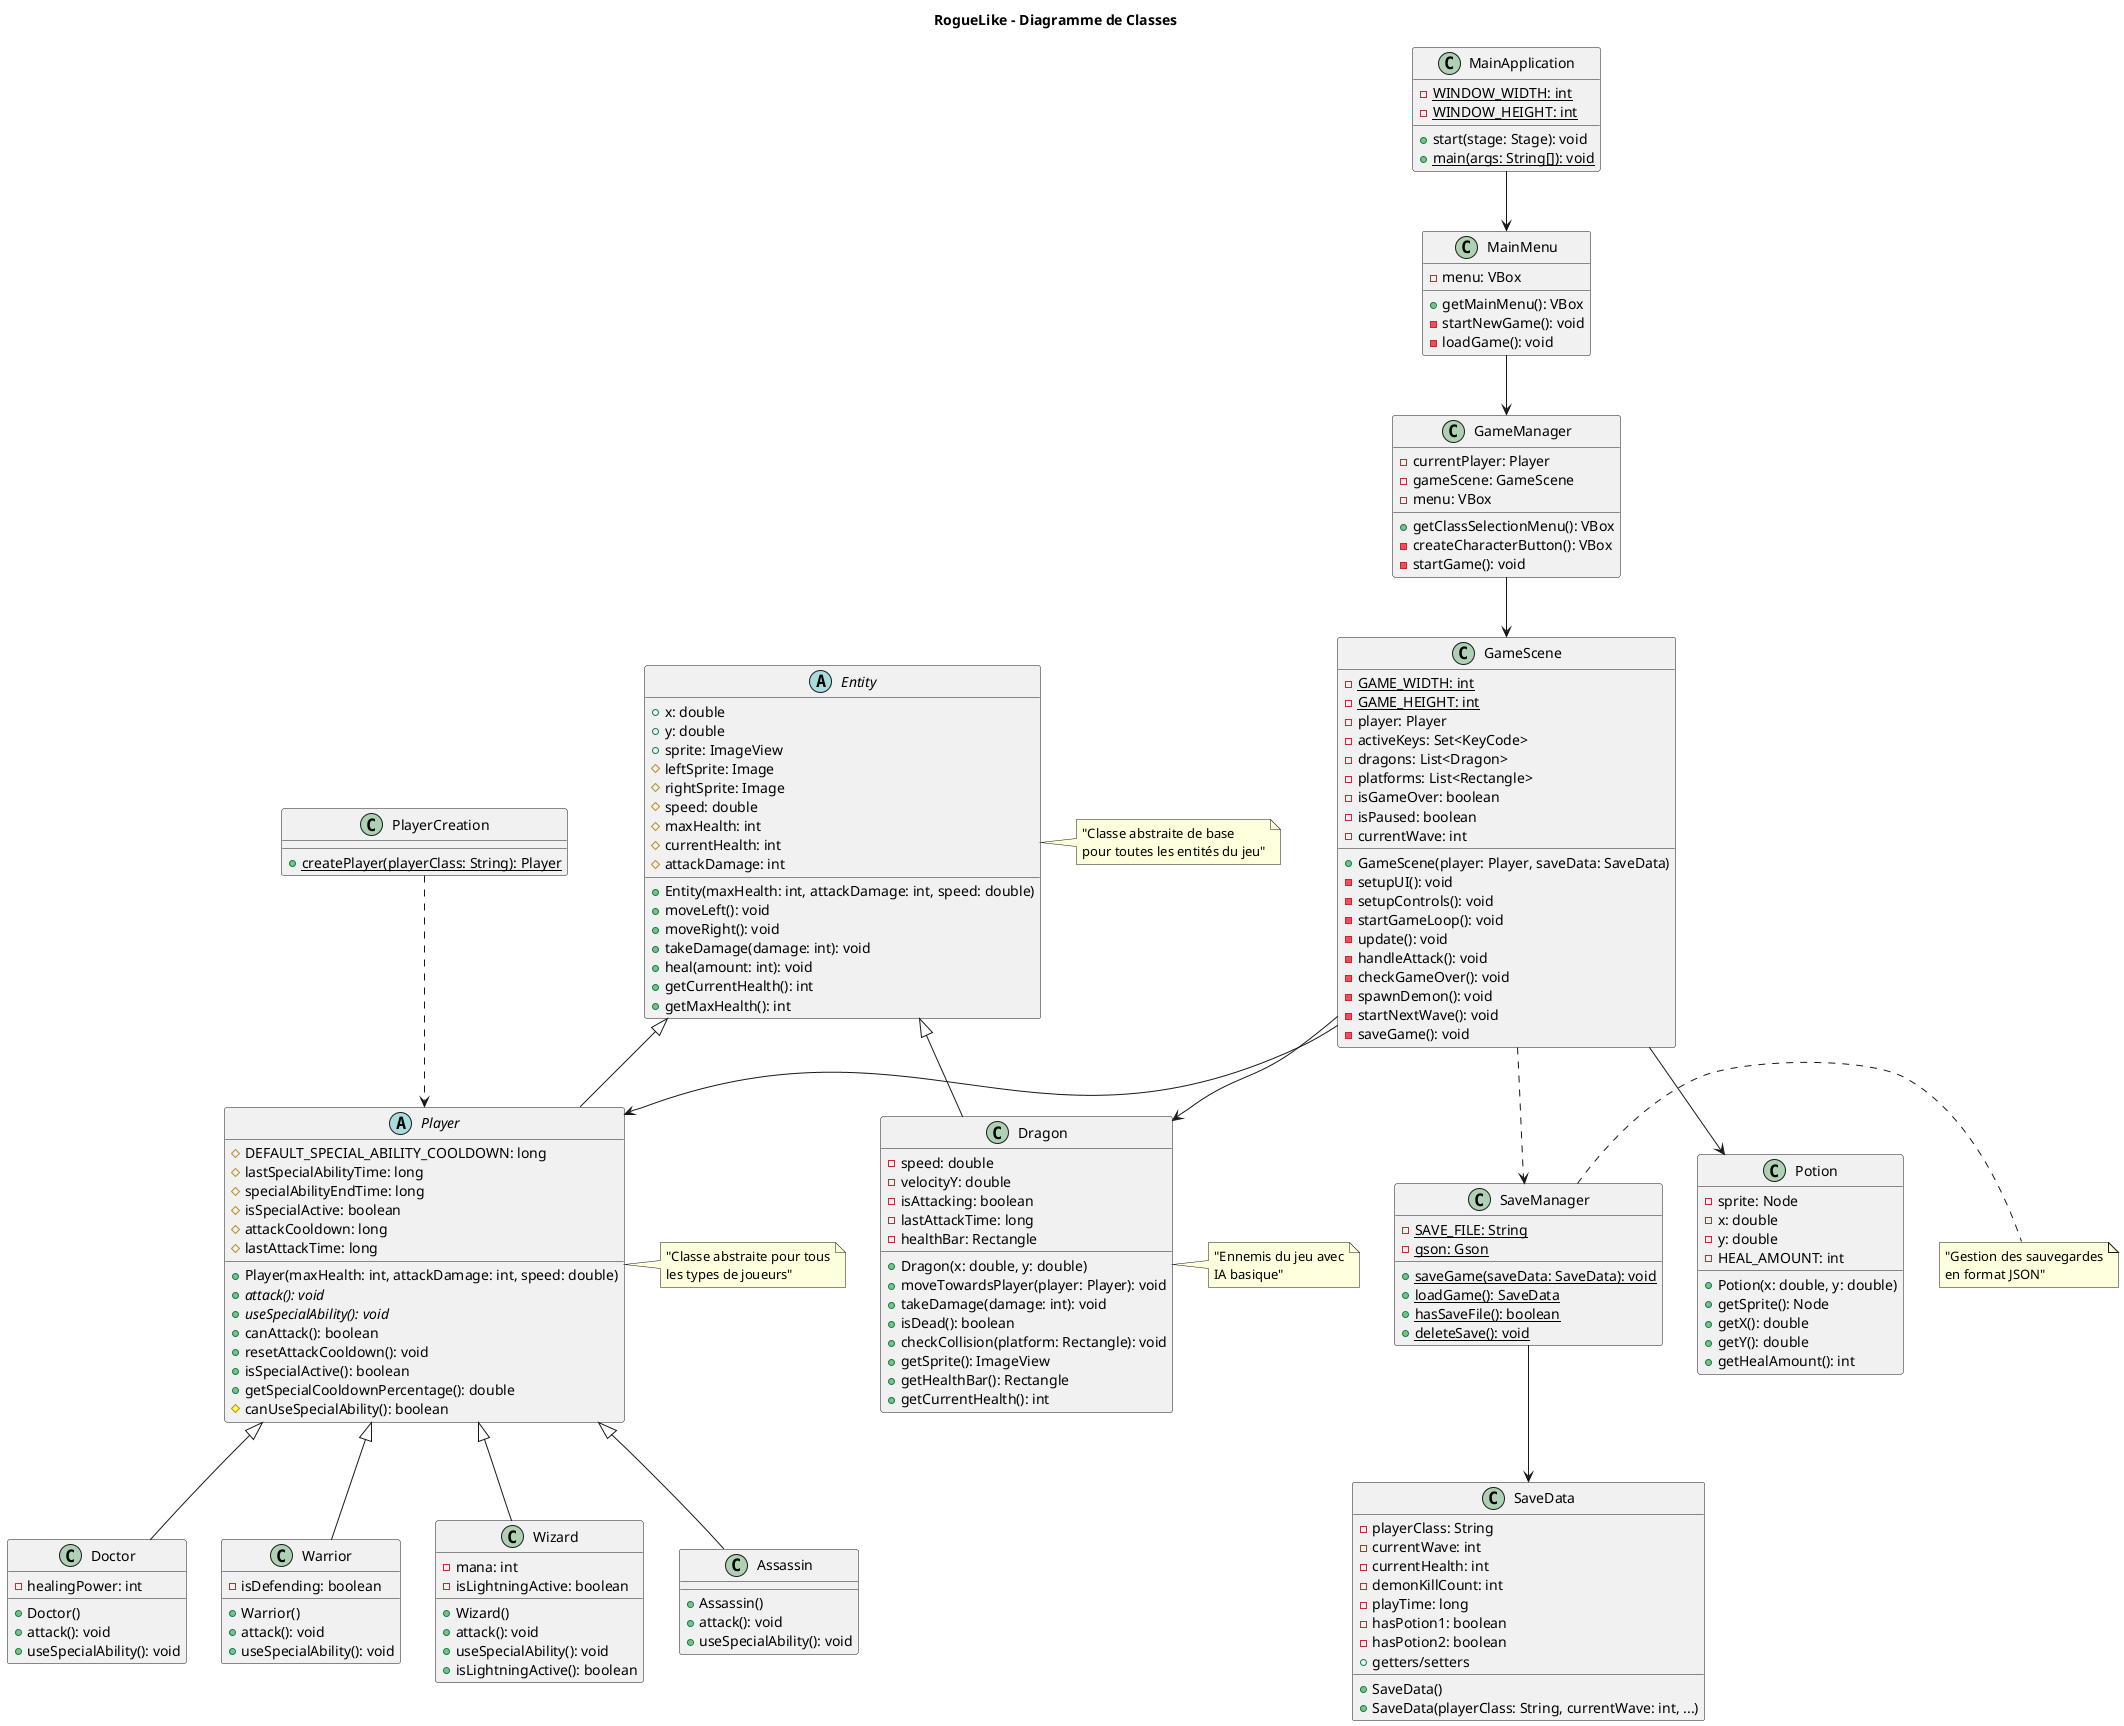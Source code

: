 @startuml
title RogueLike - Diagramme de Classes

abstract class Entity {
  + x: double
  + y: double
  + sprite: ImageView
  # leftSprite: Image
  # rightSprite: Image
  # speed: double
  # maxHealth: int
  # currentHealth: int
  # attackDamage: int
  + Entity(maxHealth: int, attackDamage: int, speed: double)
  + moveLeft(): void
  + moveRight(): void
  + takeDamage(damage: int): void
  + heal(amount: int): void
  + getCurrentHealth(): int
  + getMaxHealth(): int
}

abstract class Player extends Entity {
  # DEFAULT_SPECIAL_ABILITY_COOLDOWN: long
  # lastSpecialAbilityTime: long
  # specialAbilityEndTime: long
  # isSpecialActive: boolean
  # attackCooldown: long
  # lastAttackTime: long
  + Player(maxHealth: int, attackDamage: int, speed: double)
  + {abstract} attack(): void
  + {abstract} useSpecialAbility(): void
  + canAttack(): boolean
  + resetAttackCooldown(): void
  + isSpecialActive(): boolean
  + getSpecialCooldownPercentage(): double
  # canUseSpecialAbility(): boolean
}

class Warrior extends Player {
  - isDefending: boolean
  + Warrior()
  + attack(): void
  + useSpecialAbility(): void
}

class Wizard extends Player {
  - mana: int
  - isLightningActive: boolean
  + Wizard()
  + attack(): void
  + useSpecialAbility(): void
  + isLightningActive(): boolean
}

class Assassin extends Player {
  + Assassin()
  + attack(): void
  + useSpecialAbility(): void
}

class Doctor extends Player {
  - healingPower: int
  + Doctor()
  + attack(): void
  + useSpecialAbility(): void
}

class Dragon extends Entity {
  - speed: double
  - velocityY: double
  - isAttacking: boolean
  - lastAttackTime: long
  - healthBar: Rectangle
  + Dragon(x: double, y: double)
  + moveTowardsPlayer(player: Player): void
  + takeDamage(damage: int): void
  + isDead(): boolean
  + checkCollision(platform: Rectangle): void
  + getSprite(): ImageView
  + getHealthBar(): Rectangle
  + getCurrentHealth(): int
}

class GameScene {
  - {static} GAME_WIDTH: int
  - {static} GAME_HEIGHT: int
  - player: Player
  - activeKeys: Set<KeyCode>
  - dragons: List<Dragon>
  - platforms: List<Rectangle>
  - isGameOver: boolean
  - isPaused: boolean
  - currentWave: int
  + GameScene(player: Player, saveData: SaveData)
  - setupUI(): void
  - setupControls(): void
  - startGameLoop(): void
  - update(): void
  - handleAttack(): void
  - checkGameOver(): void
  - spawnDemon(): void
  - startNextWave(): void
  - saveGame(): void
}

class MainMenu {
  - menu: VBox
  + getMainMenu(): VBox
  - startNewGame(): void
  - loadGame(): void
}

class GameManager {
  - currentPlayer: Player
  - gameScene: GameScene
  - menu: VBox
  + getClassSelectionMenu(): VBox
  - createCharacterButton(): VBox
  - startGame(): void
}

class SaveManager {
  - {static} SAVE_FILE: String
  - {static} gson: Gson
  + {static} saveGame(saveData: SaveData): void
  + {static} loadGame(): SaveData
  + {static} hasSaveFile(): boolean
  + {static} deleteSave(): void
}

class SaveData {
  - playerClass: String
  - currentWave: int
  - currentHealth: int
  - demonKillCount: int
  - playTime: long
  - hasPotion1: boolean
  - hasPotion2: boolean
  + SaveData()
  + SaveData(playerClass: String, currentWave: int, ...)
  + getters/setters
}

class MainApplication {
  - {static} WINDOW_WIDTH: int
  - {static} WINDOW_HEIGHT: int
  + start(stage: Stage): void
  + {static} main(args: String[]): void
}

class PlayerCreation {
  + {static} createPlayer(playerClass: String): Player
}

class Potion {
  - sprite: Node
  - x: double
  - y: double
  - HEAL_AMOUNT: int
  + Potion(x: double, y: double)
  + getSprite(): Node
  + getX(): double
  + getY(): double
  + getHealAmount(): int
}

MainApplication --> MainMenu
MainMenu --> GameManager
GameManager --> GameScene
GameScene --> Player
GameScene --> Dragon
GameScene --> Potion
GameScene ..> SaveManager
SaveManager --> SaveData
PlayerCreation ..> Player

note right of Entity : "Classe abstraite de base\npour toutes les entités du jeu"
note right of Player : "Classe abstraite pour tous\nles types de joueurs"
note right of Dragon : "Ennemis du jeu avec\nIA basique"
note right of SaveManager : "Gestion des sauvegardes\nen format JSON"

@enduml